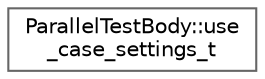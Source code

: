 digraph "类继承关系图"
{
 // LATEX_PDF_SIZE
  bgcolor="transparent";
  edge [fontname=Helvetica,fontsize=10,labelfontname=Helvetica,labelfontsize=10];
  node [fontname=Helvetica,fontsize=10,shape=box,height=0.2,width=0.4];
  rankdir="LR";
  Node0 [id="Node000000",label="ParallelTestBody::use\l_case_settings_t",height=0.2,width=0.4,color="grey40", fillcolor="white", style="filled",URL="$struct_parallel_test_body_1_1use__case__settings__t.html",tooltip=" "];
}
